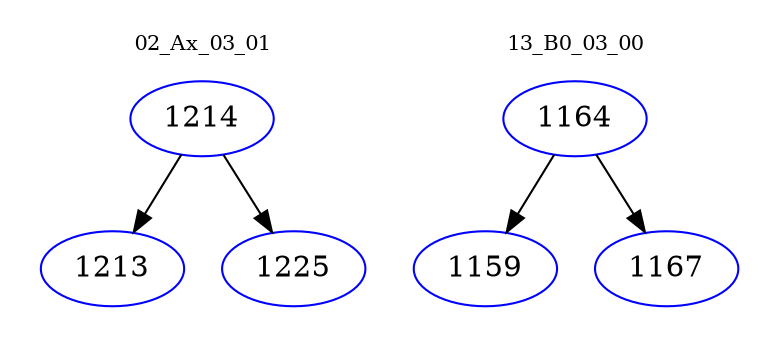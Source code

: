 digraph{
subgraph cluster_0 {
color = white
label = "02_Ax_03_01";
fontsize=10;
T0_1214 [label="1214", color="blue"]
T0_1214 -> T0_1213 [color="black"]
T0_1213 [label="1213", color="blue"]
T0_1214 -> T0_1225 [color="black"]
T0_1225 [label="1225", color="blue"]
}
subgraph cluster_1 {
color = white
label = "13_B0_03_00";
fontsize=10;
T1_1164 [label="1164", color="blue"]
T1_1164 -> T1_1159 [color="black"]
T1_1159 [label="1159", color="blue"]
T1_1164 -> T1_1167 [color="black"]
T1_1167 [label="1167", color="blue"]
}
}
